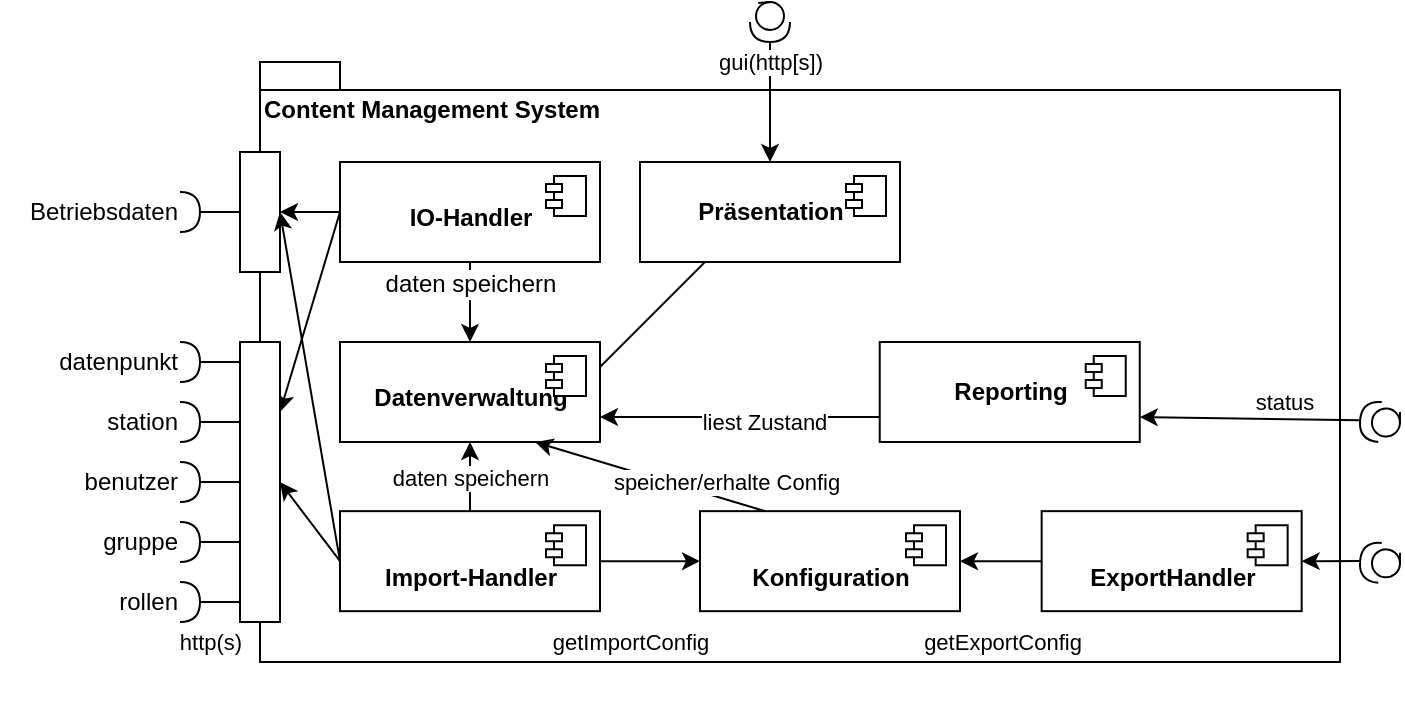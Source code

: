 <mxfile version="12.9.3" type="device"><diagram id="gGS0EcKA_PiiXpzGVIpx" name="Page-1"><mxGraphModel dx="865" dy="557" grid="1" gridSize="10" guides="1" tooltips="1" connect="1" arrows="1" fold="1" page="1" pageScale="1" pageWidth="827" pageHeight="1169" math="0" shadow="0"><root><mxCell id="0"/><mxCell id="1" parent="0"/><mxCell id="miVIwJ5IbpwDKwm6c2Hj-43" value="Content Management System" style="shape=folder;fontStyle=1;spacingTop=10;tabWidth=40;tabHeight=14;tabPosition=left;html=1;align=left;verticalAlign=top;" parent="1" vertex="1"><mxGeometry x="140" y="40" width="540" height="300" as="geometry"/></mxCell><mxCell id="ZG7Kt78gA4XBBryK7ZXF-11" style="edgeStyle=none;rounded=0;orthogonalLoop=1;jettySize=auto;html=1;exitX=0;exitY=0.5;exitDx=0;exitDy=0;entryX=1;entryY=0.5;entryDx=0;entryDy=0;endArrow=classic;endFill=1;" edge="1" parent="1" source="ZG7Kt78gA4XBBryK7ZXF-1" target="ZG7Kt78gA4XBBryK7ZXF-9"><mxGeometry relative="1" as="geometry"/></mxCell><mxCell id="ZG7Kt78gA4XBBryK7ZXF-18" style="edgeStyle=none;rounded=0;orthogonalLoop=1;jettySize=auto;html=1;exitX=0.5;exitY=1;exitDx=0;exitDy=0;entryX=0.5;entryY=0;entryDx=0;entryDy=0;endArrow=classic;endFill=1;" edge="1" parent="1" source="ZG7Kt78gA4XBBryK7ZXF-1" target="ZG7Kt78gA4XBBryK7ZXF-16"><mxGeometry relative="1" as="geometry"/></mxCell><mxCell id="ZG7Kt78gA4XBBryK7ZXF-19" value="daten speichern" style="text;html=1;align=center;verticalAlign=middle;resizable=0;points=[];labelBackgroundColor=#ffffff;" vertex="1" connectable="0" parent="ZG7Kt78gA4XBBryK7ZXF-18"><mxGeometry x="-0.533" y="-2" relative="1" as="geometry"><mxPoint x="2" y="1" as="offset"/></mxGeometry></mxCell><mxCell id="ZG7Kt78gA4XBBryK7ZXF-24" style="edgeStyle=none;rounded=0;orthogonalLoop=1;jettySize=auto;html=1;exitX=0.5;exitY=0;exitDx=0;exitDy=0;entryX=0.5;entryY=1;entryDx=0;entryDy=0;endArrow=classic;endFill=1;" edge="1" parent="1" source="ZG7Kt78gA4XBBryK7ZXF-68" target="ZG7Kt78gA4XBBryK7ZXF-16"><mxGeometry relative="1" as="geometry"><Array as="points"><mxPoint x="245" y="250"/></Array></mxGeometry></mxCell><mxCell id="ZG7Kt78gA4XBBryK7ZXF-76" value="daten speichern" style="text;html=1;align=center;verticalAlign=middle;resizable=0;points=[];labelBackgroundColor=#ffffff;fontSize=11;" vertex="1" connectable="0" parent="ZG7Kt78gA4XBBryK7ZXF-24"><mxGeometry x="0.636" y="-28" relative="1" as="geometry"><mxPoint x="-28" y="11.25" as="offset"/></mxGeometry></mxCell><mxCell id="ZG7Kt78gA4XBBryK7ZXF-87" style="edgeStyle=none;rounded=0;orthogonalLoop=1;jettySize=auto;html=1;exitX=0;exitY=0.5;exitDx=0;exitDy=0;entryX=1;entryY=0.25;entryDx=0;entryDy=0;startArrow=none;startFill=0;endArrow=classic;endFill=1;fontSize=11;" edge="1" parent="1" source="ZG7Kt78gA4XBBryK7ZXF-1" target="ZG7Kt78gA4XBBryK7ZXF-23"><mxGeometry relative="1" as="geometry"/></mxCell><mxCell id="ZG7Kt78gA4XBBryK7ZXF-1" value="&lt;br&gt;&lt;b&gt;IO-Handler&lt;/b&gt;" style="html=1;dropTarget=0;verticalAlign=top;" vertex="1" parent="1"><mxGeometry x="180" y="90.0" width="130" height="50" as="geometry"/></mxCell><mxCell id="ZG7Kt78gA4XBBryK7ZXF-2" value="" style="shape=component;jettyWidth=8;jettyHeight=4;verticalAlign=top;" vertex="1" parent="ZG7Kt78gA4XBBryK7ZXF-1"><mxGeometry x="1" width="20" height="20" relative="1" as="geometry"><mxPoint x="-27" y="7" as="offset"/></mxGeometry></mxCell><mxCell id="ZG7Kt78gA4XBBryK7ZXF-56" style="edgeStyle=none;rounded=0;orthogonalLoop=1;jettySize=auto;html=1;exitX=0.25;exitY=1;exitDx=0;exitDy=0;entryX=1;entryY=0.25;entryDx=0;entryDy=0;endArrow=none;endFill=0;fontSize=11;" edge="1" parent="1" source="ZG7Kt78gA4XBBryK7ZXF-3" target="ZG7Kt78gA4XBBryK7ZXF-16"><mxGeometry relative="1" as="geometry"/></mxCell><mxCell id="ZG7Kt78gA4XBBryK7ZXF-3" value="&lt;b&gt;Präsentation&lt;br&gt;&lt;/b&gt;" style="html=1;dropTarget=0;verticalAlign=middle;" vertex="1" parent="1"><mxGeometry x="330" y="90" width="130" height="50" as="geometry"/></mxCell><mxCell id="ZG7Kt78gA4XBBryK7ZXF-4" value="" style="shape=component;jettyWidth=8;jettyHeight=4;" vertex="1" parent="ZG7Kt78gA4XBBryK7ZXF-3"><mxGeometry x="1" width="20" height="20" relative="1" as="geometry"><mxPoint x="-27" y="7" as="offset"/></mxGeometry></mxCell><mxCell id="ZG7Kt78gA4XBBryK7ZXF-10" style="edgeStyle=none;rounded=0;orthogonalLoop=1;jettySize=auto;html=1;exitX=1;exitY=0.5;exitDx=0;exitDy=0;exitPerimeter=0;entryX=0;entryY=0.5;entryDx=0;entryDy=0;endArrow=none;endFill=0;" edge="1" parent="1" source="ZG7Kt78gA4XBBryK7ZXF-8" target="ZG7Kt78gA4XBBryK7ZXF-9"><mxGeometry relative="1" as="geometry"><mxPoint x="70" y="100" as="targetPoint"/></mxGeometry></mxCell><mxCell id="ZG7Kt78gA4XBBryK7ZXF-8" value="&lt;div align=&quot;left&quot;&gt;&lt;br&gt;&lt;/div&gt;" style="shape=requiredInterface;html=1;verticalLabelPosition=bottom;" vertex="1" parent="1"><mxGeometry x="100" y="105" width="10" height="20" as="geometry"/></mxCell><mxCell id="ZG7Kt78gA4XBBryK7ZXF-9" value="" style="rounded=0;whiteSpace=wrap;html=1;" vertex="1" parent="1"><mxGeometry x="130" y="85" width="20" height="60" as="geometry"/></mxCell><mxCell id="ZG7Kt78gA4XBBryK7ZXF-13" value="Betriebsdaten" style="text;html=1;align=right;verticalAlign=middle;resizable=0;points=[];autosize=1;" vertex="1" parent="1"><mxGeometry x="10" y="105" width="90" height="20" as="geometry"/></mxCell><mxCell id="ZG7Kt78gA4XBBryK7ZXF-16" value="&lt;br&gt;&lt;b&gt;Datenverwaltung&lt;/b&gt;" style="html=1;dropTarget=0;verticalAlign=top;" vertex="1" parent="1"><mxGeometry x="180" y="180" width="130" height="50" as="geometry"/></mxCell><mxCell id="ZG7Kt78gA4XBBryK7ZXF-17" value="" style="shape=component;jettyWidth=8;jettyHeight=4;" vertex="1" parent="ZG7Kt78gA4XBBryK7ZXF-16"><mxGeometry x="1" width="20" height="20" relative="1" as="geometry"><mxPoint x="-27" y="7" as="offset"/></mxGeometry></mxCell><mxCell id="ZG7Kt78gA4XBBryK7ZXF-23" value="" style="rounded=0;whiteSpace=wrap;html=1;" vertex="1" parent="1"><mxGeometry x="130" y="180" width="20" height="140" as="geometry"/></mxCell><mxCell id="ZG7Kt78gA4XBBryK7ZXF-25" style="edgeStyle=none;rounded=0;orthogonalLoop=1;jettySize=auto;html=1;exitX=1;exitY=0.5;exitDx=0;exitDy=0;exitPerimeter=0;entryX=0;entryY=0.5;entryDx=0;entryDy=0;endArrow=none;endFill=0;fontSize=11;" edge="1" parent="1" source="ZG7Kt78gA4XBBryK7ZXF-26"><mxGeometry relative="1" as="geometry"><mxPoint x="130" y="190" as="targetPoint"/></mxGeometry></mxCell><mxCell id="ZG7Kt78gA4XBBryK7ZXF-26" value="&lt;div align=&quot;left&quot;&gt;&lt;br&gt;&lt;/div&gt;" style="shape=requiredInterface;html=1;verticalLabelPosition=bottom;" vertex="1" parent="1"><mxGeometry x="100" y="180" width="10" height="20" as="geometry"/></mxCell><mxCell id="ZG7Kt78gA4XBBryK7ZXF-27" value="datenpunkt" style="text;html=1;align=right;verticalAlign=middle;resizable=0;points=[];autosize=1;" vertex="1" parent="1"><mxGeometry x="30" y="180" width="70" height="20" as="geometry"/></mxCell><mxCell id="ZG7Kt78gA4XBBryK7ZXF-28" style="edgeStyle=none;rounded=0;orthogonalLoop=1;jettySize=auto;html=1;exitX=1;exitY=0.5;exitDx=0;exitDy=0;exitPerimeter=0;entryX=0;entryY=0.5;entryDx=0;entryDy=0;endArrow=none;endFill=0;" edge="1" parent="1" source="ZG7Kt78gA4XBBryK7ZXF-29"><mxGeometry relative="1" as="geometry"><mxPoint x="130" y="220" as="targetPoint"/></mxGeometry></mxCell><mxCell id="ZG7Kt78gA4XBBryK7ZXF-29" value="&lt;div align=&quot;left&quot;&gt;&lt;br&gt;&lt;/div&gt;" style="shape=requiredInterface;html=1;verticalLabelPosition=bottom;" vertex="1" parent="1"><mxGeometry x="100" y="210" width="10" height="20" as="geometry"/></mxCell><mxCell id="ZG7Kt78gA4XBBryK7ZXF-30" value="station" style="text;html=1;align=right;verticalAlign=middle;resizable=0;points=[];autosize=1;" vertex="1" parent="1"><mxGeometry x="50" y="210" width="50" height="20" as="geometry"/></mxCell><mxCell id="ZG7Kt78gA4XBBryK7ZXF-31" style="edgeStyle=none;rounded=0;orthogonalLoop=1;jettySize=auto;html=1;exitX=1;exitY=0.5;exitDx=0;exitDy=0;exitPerimeter=0;entryX=0;entryY=0.5;entryDx=0;entryDy=0;endArrow=none;endFill=0;" edge="1" parent="1" source="ZG7Kt78gA4XBBryK7ZXF-32"><mxGeometry relative="1" as="geometry"><mxPoint x="130" y="250" as="targetPoint"/></mxGeometry></mxCell><mxCell id="ZG7Kt78gA4XBBryK7ZXF-32" value="&lt;div align=&quot;left&quot;&gt;&lt;br&gt;&lt;/div&gt;" style="shape=requiredInterface;html=1;verticalLabelPosition=bottom;" vertex="1" parent="1"><mxGeometry x="100" y="240" width="10" height="20" as="geometry"/></mxCell><mxCell id="ZG7Kt78gA4XBBryK7ZXF-33" value="benutzer" style="text;html=1;align=right;verticalAlign=middle;resizable=0;points=[];autosize=1;" vertex="1" parent="1"><mxGeometry x="40" y="240" width="60" height="20" as="geometry"/></mxCell><mxCell id="ZG7Kt78gA4XBBryK7ZXF-34" style="edgeStyle=none;rounded=0;orthogonalLoop=1;jettySize=auto;html=1;exitX=1;exitY=0.5;exitDx=0;exitDy=0;exitPerimeter=0;entryX=0;entryY=0.5;entryDx=0;entryDy=0;endArrow=none;endFill=0;" edge="1" parent="1" source="ZG7Kt78gA4XBBryK7ZXF-35"><mxGeometry relative="1" as="geometry"><mxPoint x="130" y="280" as="targetPoint"/></mxGeometry></mxCell><mxCell id="ZG7Kt78gA4XBBryK7ZXF-35" value="&lt;div align=&quot;left&quot;&gt;&lt;br&gt;&lt;/div&gt;" style="shape=requiredInterface;html=1;verticalLabelPosition=bottom;" vertex="1" parent="1"><mxGeometry x="100" y="270" width="10" height="20" as="geometry"/></mxCell><mxCell id="ZG7Kt78gA4XBBryK7ZXF-36" value="gruppe" style="text;html=1;align=right;verticalAlign=middle;resizable=0;points=[];autosize=1;" vertex="1" parent="1"><mxGeometry x="50" y="270" width="50" height="20" as="geometry"/></mxCell><mxCell id="ZG7Kt78gA4XBBryK7ZXF-37" style="edgeStyle=none;rounded=0;orthogonalLoop=1;jettySize=auto;html=1;exitX=1;exitY=0.5;exitDx=0;exitDy=0;exitPerimeter=0;entryX=0;entryY=0.5;entryDx=0;entryDy=0;endArrow=none;endFill=0;" edge="1" parent="1" source="ZG7Kt78gA4XBBryK7ZXF-38"><mxGeometry relative="1" as="geometry"><mxPoint x="130" y="310" as="targetPoint"/></mxGeometry></mxCell><mxCell id="ZG7Kt78gA4XBBryK7ZXF-38" value="&lt;div align=&quot;left&quot;&gt;&lt;br&gt;&lt;/div&gt;" style="shape=requiredInterface;html=1;verticalLabelPosition=bottom;" vertex="1" parent="1"><mxGeometry x="100" y="300" width="10" height="20" as="geometry"/></mxCell><mxCell id="ZG7Kt78gA4XBBryK7ZXF-39" value="rollen" style="text;html=1;align=right;verticalAlign=middle;resizable=0;points=[];autosize=1;" vertex="1" parent="1"><mxGeometry x="60" y="300" width="40" height="20" as="geometry"/></mxCell><mxCell id="ZG7Kt78gA4XBBryK7ZXF-46" style="edgeStyle=none;rounded=0;orthogonalLoop=1;jettySize=auto;html=1;exitX=0;exitY=0.75;exitDx=0;exitDy=0;entryX=1;entryY=0.75;entryDx=0;entryDy=0;endArrow=classic;endFill=1;fontSize=11;" edge="1" parent="1" source="ZG7Kt78gA4XBBryK7ZXF-42" target="ZG7Kt78gA4XBBryK7ZXF-16"><mxGeometry relative="1" as="geometry"/></mxCell><mxCell id="ZG7Kt78gA4XBBryK7ZXF-51" value="liest Zustand" style="text;html=1;align=center;verticalAlign=middle;resizable=0;points=[];labelBackgroundColor=#ffffff;fontSize=11;" vertex="1" connectable="0" parent="ZG7Kt78gA4XBBryK7ZXF-46"><mxGeometry x="-0.168" y="2" relative="1" as="geometry"><mxPoint as="offset"/></mxGeometry></mxCell><mxCell id="ZG7Kt78gA4XBBryK7ZXF-42" value="&lt;b&gt;Reporting&lt;br&gt;&lt;/b&gt;" style="html=1;dropTarget=0;verticalAlign=middle;" vertex="1" parent="1"><mxGeometry x="449.87" y="180" width="130" height="50" as="geometry"/></mxCell><mxCell id="ZG7Kt78gA4XBBryK7ZXF-43" value="" style="shape=component;jettyWidth=8;jettyHeight=4;" vertex="1" parent="ZG7Kt78gA4XBBryK7ZXF-42"><mxGeometry x="1" width="20" height="20" relative="1" as="geometry"><mxPoint x="-27" y="7" as="offset"/></mxGeometry></mxCell><mxCell id="ZG7Kt78gA4XBBryK7ZXF-48" style="edgeStyle=none;rounded=0;orthogonalLoop=1;jettySize=auto;html=1;exitX=1;exitY=0.5;exitDx=0;exitDy=0;exitPerimeter=0;entryX=1;entryY=0.75;entryDx=0;entryDy=0;endArrow=classic;endFill=1;fontSize=11;" edge="1" parent="1" source="ZG7Kt78gA4XBBryK7ZXF-47" target="ZG7Kt78gA4XBBryK7ZXF-42"><mxGeometry relative="1" as="geometry"/></mxCell><mxCell id="ZG7Kt78gA4XBBryK7ZXF-52" value="status" style="text;html=1;align=center;verticalAlign=middle;resizable=0;points=[];labelBackgroundColor=#ffffff;fontSize=11;" vertex="1" connectable="0" parent="ZG7Kt78gA4XBBryK7ZXF-48"><mxGeometry x="-0.493" y="-3" relative="1" as="geometry"><mxPoint x="-10.17" y="-5.72" as="offset"/></mxGeometry></mxCell><mxCell id="ZG7Kt78gA4XBBryK7ZXF-47" value="" style="shape=providedRequiredInterface;html=1;verticalLabelPosition=bottom;fontSize=11;align=center;rotation=-175;" vertex="1" parent="1"><mxGeometry x="690" y="210" width="20" height="20" as="geometry"/></mxCell><mxCell id="ZG7Kt78gA4XBBryK7ZXF-49" style="edgeStyle=none;rounded=0;orthogonalLoop=1;jettySize=auto;html=1;exitX=0;exitY=0.5;exitDx=0;exitDy=0;exitPerimeter=0;entryX=0.024;entryY=0.793;entryDx=0;entryDy=0;entryPerimeter=0;endArrow=none;endFill=0;fontSize=11;" edge="1" parent="1" source="ZG7Kt78gA4XBBryK7ZXF-47" target="ZG7Kt78gA4XBBryK7ZXF-47"><mxGeometry relative="1" as="geometry"/></mxCell><mxCell id="ZG7Kt78gA4XBBryK7ZXF-55" style="edgeStyle=none;rounded=0;orthogonalLoop=1;jettySize=auto;html=1;exitX=0;exitY=0.5;exitDx=0;exitDy=0;entryX=1;entryY=0.5;entryDx=0;entryDy=0;endArrow=none;endFill=0;fontSize=11;startArrow=classic;startFill=1;" edge="1" parent="1" source="ZG7Kt78gA4XBBryK7ZXF-53" target="ZG7Kt78gA4XBBryK7ZXF-68"><mxGeometry relative="1" as="geometry"/></mxCell><mxCell id="ZG7Kt78gA4XBBryK7ZXF-77" style="edgeStyle=none;rounded=0;orthogonalLoop=1;jettySize=auto;html=1;exitX=1;exitY=0.5;exitDx=0;exitDy=0;entryX=0;entryY=0.5;entryDx=0;entryDy=0;endArrow=none;endFill=0;fontSize=11;startArrow=classic;startFill=1;" edge="1" parent="1" source="ZG7Kt78gA4XBBryK7ZXF-53" target="ZG7Kt78gA4XBBryK7ZXF-64"><mxGeometry relative="1" as="geometry"/></mxCell><mxCell id="ZG7Kt78gA4XBBryK7ZXF-82" value="getExportConfig" style="text;html=1;align=center;verticalAlign=middle;resizable=0;points=[];labelBackgroundColor=#ffffff;fontSize=11;" vertex="1" connectable="0" parent="ZG7Kt78gA4XBBryK7ZXF-77"><mxGeometry x="0.502" y="-1" relative="1" as="geometry"><mxPoint x="-10" y="39.42" as="offset"/></mxGeometry></mxCell><mxCell id="ZG7Kt78gA4XBBryK7ZXF-85" style="edgeStyle=none;rounded=0;orthogonalLoop=1;jettySize=auto;html=1;exitX=0.25;exitY=0;exitDx=0;exitDy=0;entryX=0.75;entryY=1;entryDx=0;entryDy=0;startArrow=none;startFill=0;endArrow=classic;endFill=1;fontSize=11;" edge="1" parent="1" source="ZG7Kt78gA4XBBryK7ZXF-53" target="ZG7Kt78gA4XBBryK7ZXF-16"><mxGeometry relative="1" as="geometry"/></mxCell><mxCell id="ZG7Kt78gA4XBBryK7ZXF-86" value="speicher/erhalte Config" style="text;html=1;align=center;verticalAlign=middle;resizable=0;points=[];labelBackgroundColor=#ffffff;fontSize=11;" vertex="1" connectable="0" parent="ZG7Kt78gA4XBBryK7ZXF-85"><mxGeometry x="-0.336" relative="1" as="geometry"><mxPoint x="18.45" y="-2.95" as="offset"/></mxGeometry></mxCell><mxCell id="ZG7Kt78gA4XBBryK7ZXF-53" value="&lt;br&gt;&lt;b&gt;Konfiguration&lt;br&gt;&lt;/b&gt;" style="html=1;dropTarget=0;verticalAlign=middle;" vertex="1" parent="1"><mxGeometry x="360" y="264.58" width="130" height="50" as="geometry"/></mxCell><mxCell id="ZG7Kt78gA4XBBryK7ZXF-54" value="" style="shape=component;jettyWidth=8;jettyHeight=4;" vertex="1" parent="ZG7Kt78gA4XBBryK7ZXF-53"><mxGeometry x="1" width="20" height="20" relative="1" as="geometry"><mxPoint x="-27" y="7" as="offset"/></mxGeometry></mxCell><mxCell id="ZG7Kt78gA4XBBryK7ZXF-61" value="" style="group" vertex="1" connectable="0" parent="1"><mxGeometry x="580.13" y="278.746" width="100.834" height="21.667" as="geometry"/></mxCell><mxCell id="ZG7Kt78gA4XBBryK7ZXF-59" value="" style="shape=providedRequiredInterface;html=1;verticalLabelPosition=bottom;fontSize=11;align=center;rotation=90;" vertex="1" parent="1"><mxGeometry x="385.0" y="10.0" width="20" height="20" as="geometry"/></mxCell><mxCell id="ZG7Kt78gA4XBBryK7ZXF-60" style="edgeStyle=none;rounded=0;orthogonalLoop=1;jettySize=auto;html=1;exitX=0;exitY=0.5;exitDx=0;exitDy=0;exitPerimeter=0;entryX=0.024;entryY=0.793;entryDx=0;entryDy=0;entryPerimeter=0;endArrow=none;endFill=0;fontSize=11;" edge="1" parent="1" source="ZG7Kt78gA4XBBryK7ZXF-59" target="ZG7Kt78gA4XBBryK7ZXF-59"><mxGeometry relative="1" as="geometry"/></mxCell><mxCell id="ZG7Kt78gA4XBBryK7ZXF-57" style="edgeStyle=none;rounded=0;orthogonalLoop=1;jettySize=auto;html=1;exitX=1;exitY=0.5;exitDx=0;exitDy=0;exitPerimeter=0;entryX=0.5;entryY=0;entryDx=0;entryDy=0;endArrow=classic;endFill=1;fontSize=11;" edge="1" parent="1" source="ZG7Kt78gA4XBBryK7ZXF-59" target="ZG7Kt78gA4XBBryK7ZXF-3"><mxGeometry relative="1" as="geometry"><mxPoint x="568.21" y="232.5" as="targetPoint"/></mxGeometry></mxCell><mxCell id="ZG7Kt78gA4XBBryK7ZXF-58" value="gui(http[s])" style="text;html=1;align=center;verticalAlign=middle;resizable=0;points=[];labelBackgroundColor=#ffffff;fontSize=11;" vertex="1" connectable="0" parent="ZG7Kt78gA4XBBryK7ZXF-57"><mxGeometry x="-0.493" y="-3" relative="1" as="geometry"><mxPoint x="3" y="-5" as="offset"/></mxGeometry></mxCell><mxCell id="ZG7Kt78gA4XBBryK7ZXF-64" value="&lt;br&gt;&lt;b&gt;ExportHandler&lt;br&gt;&lt;/b&gt;" style="html=1;dropTarget=0;verticalAlign=middle;" vertex="1" parent="1"><mxGeometry x="530.83" y="264.58" width="130" height="50" as="geometry"/></mxCell><mxCell id="ZG7Kt78gA4XBBryK7ZXF-65" value="" style="shape=component;jettyWidth=8;jettyHeight=4;" vertex="1" parent="ZG7Kt78gA4XBBryK7ZXF-64"><mxGeometry x="1" width="20" height="20" relative="1" as="geometry"><mxPoint x="-27" y="7" as="offset"/></mxGeometry></mxCell><mxCell id="ZG7Kt78gA4XBBryK7ZXF-74" style="edgeStyle=none;rounded=0;orthogonalLoop=1;jettySize=auto;html=1;exitX=0;exitY=0.5;exitDx=0;exitDy=0;entryX=1;entryY=0.5;entryDx=0;entryDy=0;endArrow=classic;endFill=1;fontSize=11;" edge="1" parent="1" source="ZG7Kt78gA4XBBryK7ZXF-68" target="ZG7Kt78gA4XBBryK7ZXF-23"><mxGeometry relative="1" as="geometry"/></mxCell><mxCell id="ZG7Kt78gA4XBBryK7ZXF-75" style="edgeStyle=none;rounded=0;orthogonalLoop=1;jettySize=auto;html=1;exitX=0;exitY=0.5;exitDx=0;exitDy=0;entryX=1;entryY=0.5;entryDx=0;entryDy=0;endArrow=classic;endFill=1;fontSize=11;" edge="1" parent="1" source="ZG7Kt78gA4XBBryK7ZXF-68" target="ZG7Kt78gA4XBBryK7ZXF-9"><mxGeometry relative="1" as="geometry"/></mxCell><mxCell id="ZG7Kt78gA4XBBryK7ZXF-68" value="&lt;br&gt;&lt;b&gt;Import-Handler&lt;br&gt;&lt;/b&gt;" style="html=1;dropTarget=0;verticalAlign=middle;" vertex="1" parent="1"><mxGeometry x="180" y="264.58" width="130" height="50" as="geometry"/></mxCell><mxCell id="ZG7Kt78gA4XBBryK7ZXF-69" value="" style="shape=component;jettyWidth=8;jettyHeight=4;" vertex="1" parent="ZG7Kt78gA4XBBryK7ZXF-68"><mxGeometry x="1" width="20" height="20" relative="1" as="geometry"><mxPoint x="-27" y="7" as="offset"/></mxGeometry></mxCell><mxCell id="ZG7Kt78gA4XBBryK7ZXF-70" value="" style="shape=providedRequiredInterface;html=1;verticalLabelPosition=bottom;fontSize=11;align=center;rotation=-175;" vertex="1" parent="1"><mxGeometry x="690" y="280.41" width="20" height="20" as="geometry"/></mxCell><mxCell id="ZG7Kt78gA4XBBryK7ZXF-71" style="edgeStyle=none;rounded=0;orthogonalLoop=1;jettySize=auto;html=1;exitX=0;exitY=0.5;exitDx=0;exitDy=0;exitPerimeter=0;entryX=0.024;entryY=0.793;entryDx=0;entryDy=0;entryPerimeter=0;endArrow=none;endFill=0;fontSize=11;" edge="1" parent="1" source="ZG7Kt78gA4XBBryK7ZXF-70" target="ZG7Kt78gA4XBBryK7ZXF-70"><mxGeometry relative="1" as="geometry"/></mxCell><mxCell id="ZG7Kt78gA4XBBryK7ZXF-72" style="edgeStyle=none;rounded=0;orthogonalLoop=1;jettySize=auto;html=1;exitX=1;exitY=0.5;exitDx=0;exitDy=0;exitPerimeter=0;entryX=1;entryY=0.5;entryDx=0;entryDy=0;endArrow=classic;endFill=1;fontSize=11;" edge="1" parent="1" source="ZG7Kt78gA4XBBryK7ZXF-70" target="ZG7Kt78gA4XBBryK7ZXF-64"><mxGeometry relative="1" as="geometry"><mxPoint x="610" y="384.58" as="targetPoint"/></mxGeometry></mxCell><mxCell id="ZG7Kt78gA4XBBryK7ZXF-83" value="getImportConfig" style="text;html=1;align=center;verticalAlign=middle;resizable=0;points=[];labelBackgroundColor=#ffffff;fontSize=11;" vertex="1" connectable="0" parent="1"><mxGeometry x="340.0" y="370.0" as="geometry"><mxPoint x="-14.87" y="-40.58" as="offset"/></mxGeometry></mxCell><mxCell id="ZG7Kt78gA4XBBryK7ZXF-88" value="http(s)" style="text;html=1;align=center;verticalAlign=middle;resizable=0;points=[];autosize=1;fontSize=11;" vertex="1" parent="1"><mxGeometry x="90" y="320" width="50" height="20" as="geometry"/></mxCell></root></mxGraphModel></diagram></mxfile>